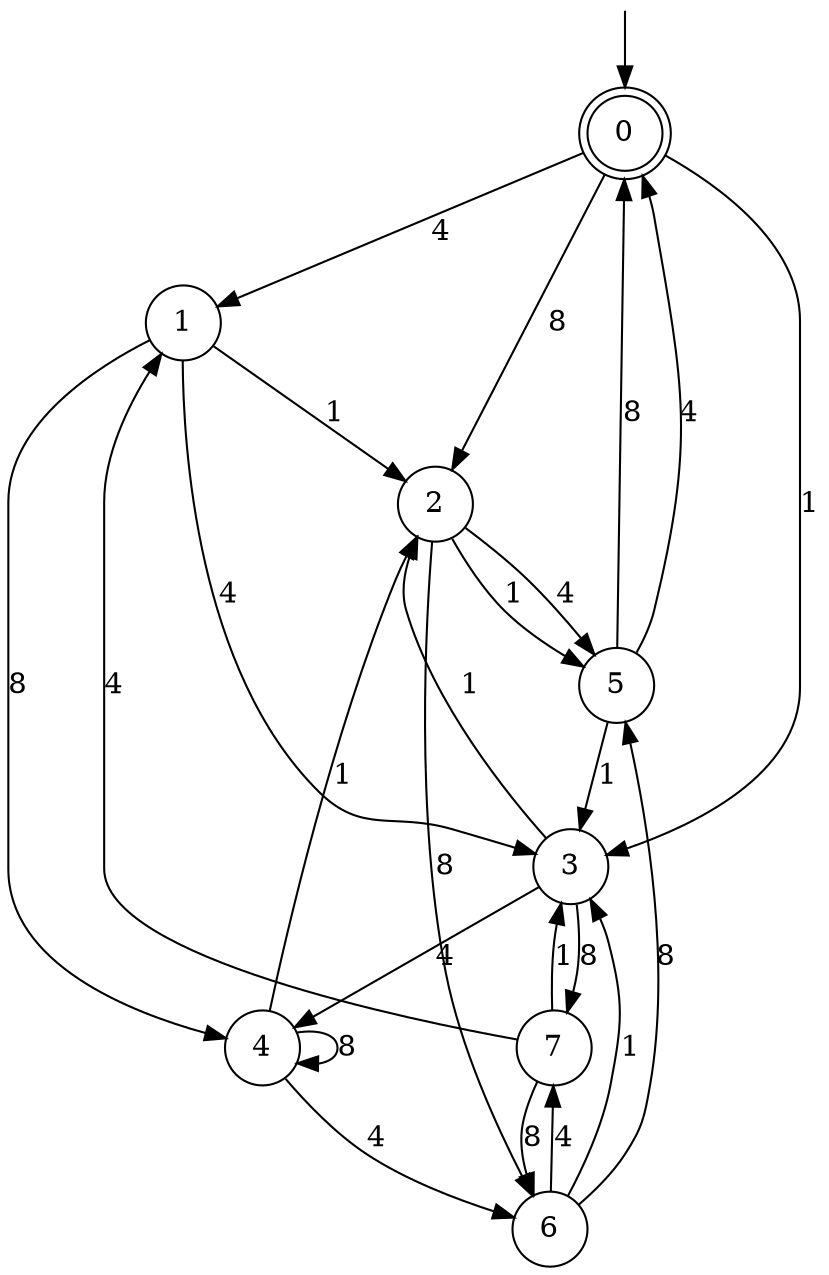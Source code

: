 digraph g {

	s0 [shape="doublecircle" label="0"];
	s1 [shape="circle" label="1"];
	s2 [shape="circle" label="2"];
	s3 [shape="circle" label="3"];
	s4 [shape="circle" label="4"];
	s5 [shape="circle" label="5"];
	s6 [shape="circle" label="6"];
	s7 [shape="circle" label="7"];
	s0 -> s1 [label="4"];
	s0 -> s2 [label="8"];
	s0 -> s3 [label="1"];
	s1 -> s3 [label="4"];
	s1 -> s4 [label="8"];
	s1 -> s2 [label="1"];
	s2 -> s5 [label="4"];
	s2 -> s6 [label="8"];
	s2 -> s5 [label="1"];
	s3 -> s4 [label="4"];
	s3 -> s7 [label="8"];
	s3 -> s2 [label="1"];
	s4 -> s6 [label="4"];
	s4 -> s4 [label="8"];
	s4 -> s2 [label="1"];
	s5 -> s0 [label="4"];
	s5 -> s0 [label="8"];
	s5 -> s3 [label="1"];
	s6 -> s7 [label="4"];
	s6 -> s5 [label="8"];
	s6 -> s3 [label="1"];
	s7 -> s1 [label="4"];
	s7 -> s6 [label="8"];
	s7 -> s3 [label="1"];

__start0 [label="" shape="none" width="0" height="0"];
__start0 -> s0;

}
